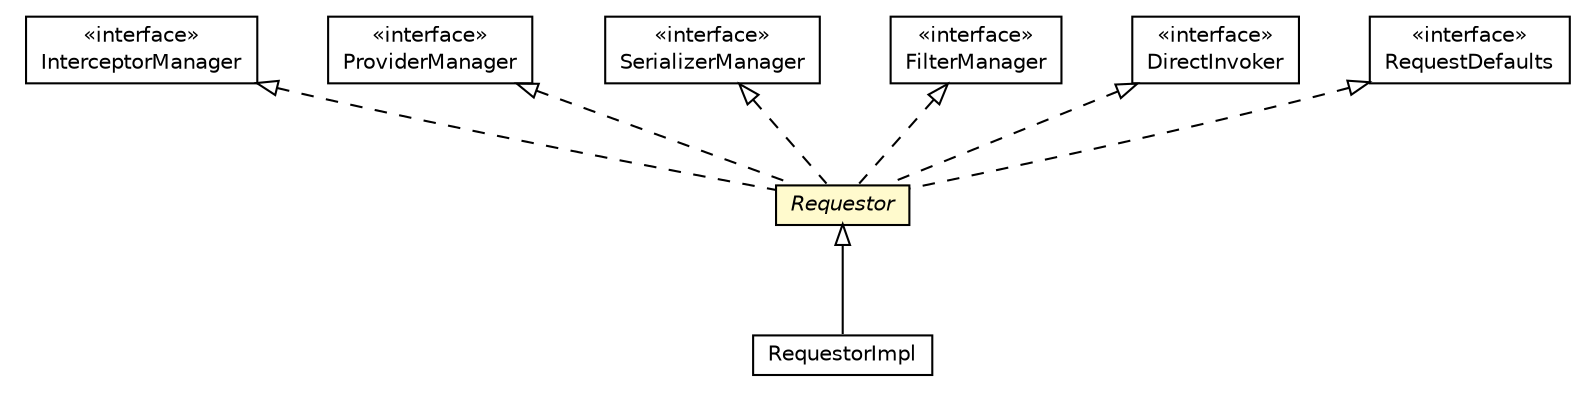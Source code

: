 #!/usr/local/bin/dot
#
# Class diagram 
# Generated by UMLGraph version R5_6-24-gf6e263 (http://www.umlgraph.org/)
#

digraph G {
	edge [fontname="Helvetica",fontsize=10,labelfontname="Helvetica",labelfontsize=10];
	node [fontname="Helvetica",fontsize=10,shape=plaintext];
	nodesep=0.25;
	ranksep=0.5;
	// io.reinert.requestor.RequestorImpl
	c27960 [label=<<table title="io.reinert.requestor.RequestorImpl" border="0" cellborder="1" cellspacing="0" cellpadding="2" port="p" href="./RequestorImpl.html">
		<tr><td><table border="0" cellspacing="0" cellpadding="1">
<tr><td align="center" balign="center"> RequestorImpl </td></tr>
		</table></td></tr>
		</table>>, URL="./RequestorImpl.html", fontname="Helvetica", fontcolor="black", fontsize=10.0];
	// io.reinert.requestor.InterceptorManager
	c27963 [label=<<table title="io.reinert.requestor.InterceptorManager" border="0" cellborder="1" cellspacing="0" cellpadding="2" port="p" href="./InterceptorManager.html">
		<tr><td><table border="0" cellspacing="0" cellpadding="1">
<tr><td align="center" balign="center"> &#171;interface&#187; </td></tr>
<tr><td align="center" balign="center"> InterceptorManager </td></tr>
		</table></td></tr>
		</table>>, URL="./InterceptorManager.html", fontname="Helvetica", fontcolor="black", fontsize=10.0];
	// io.reinert.requestor.ProviderManager
	c27973 [label=<<table title="io.reinert.requestor.ProviderManager" border="0" cellborder="1" cellspacing="0" cellpadding="2" port="p" href="./ProviderManager.html">
		<tr><td><table border="0" cellspacing="0" cellpadding="1">
<tr><td align="center" balign="center"> &#171;interface&#187; </td></tr>
<tr><td align="center" balign="center"> ProviderManager </td></tr>
		</table></td></tr>
		</table>>, URL="./ProviderManager.html", fontname="Helvetica", fontcolor="black", fontsize=10.0];
	// io.reinert.requestor.SerializerManager
	c27978 [label=<<table title="io.reinert.requestor.SerializerManager" border="0" cellborder="1" cellspacing="0" cellpadding="2" port="p" href="./SerializerManager.html">
		<tr><td><table border="0" cellspacing="0" cellpadding="1">
<tr><td align="center" balign="center"> &#171;interface&#187; </td></tr>
<tr><td align="center" balign="center"> SerializerManager </td></tr>
		</table></td></tr>
		</table>>, URL="./SerializerManager.html", fontname="Helvetica", fontcolor="black", fontsize=10.0];
	// io.reinert.requestor.FilterManager
	c27990 [label=<<table title="io.reinert.requestor.FilterManager" border="0" cellborder="1" cellspacing="0" cellpadding="2" port="p" href="./FilterManager.html">
		<tr><td><table border="0" cellspacing="0" cellpadding="1">
<tr><td align="center" balign="center"> &#171;interface&#187; </td></tr>
<tr><td align="center" balign="center"> FilterManager </td></tr>
		</table></td></tr>
		</table>>, URL="./FilterManager.html", fontname="Helvetica", fontcolor="black", fontsize=10.0];
	// io.reinert.requestor.DirectInvoker
	c27997 [label=<<table title="io.reinert.requestor.DirectInvoker" border="0" cellborder="1" cellspacing="0" cellpadding="2" port="p" href="./DirectInvoker.html">
		<tr><td><table border="0" cellspacing="0" cellpadding="1">
<tr><td align="center" balign="center"> &#171;interface&#187; </td></tr>
<tr><td align="center" balign="center"> DirectInvoker </td></tr>
		</table></td></tr>
		</table>>, URL="./DirectInvoker.html", fontname="Helvetica", fontcolor="black", fontsize=10.0];
	// io.reinert.requestor.RequestDefaults
	c28013 [label=<<table title="io.reinert.requestor.RequestDefaults" border="0" cellborder="1" cellspacing="0" cellpadding="2" port="p" href="./RequestDefaults.html">
		<tr><td><table border="0" cellspacing="0" cellpadding="1">
<tr><td align="center" balign="center"> &#171;interface&#187; </td></tr>
<tr><td align="center" balign="center"> RequestDefaults </td></tr>
		</table></td></tr>
		</table>>, URL="./RequestDefaults.html", fontname="Helvetica", fontcolor="black", fontsize=10.0];
	// io.reinert.requestor.Requestor
	c28014 [label=<<table title="io.reinert.requestor.Requestor" border="0" cellborder="1" cellspacing="0" cellpadding="2" port="p" bgcolor="lemonChiffon" href="./Requestor.html">
		<tr><td><table border="0" cellspacing="0" cellpadding="1">
<tr><td align="center" balign="center"><font face="Helvetica-Oblique"> Requestor </font></td></tr>
		</table></td></tr>
		</table>>, URL="./Requestor.html", fontname="Helvetica", fontcolor="black", fontsize=10.0];
	//io.reinert.requestor.RequestorImpl extends io.reinert.requestor.Requestor
	c28014:p -> c27960:p [dir=back,arrowtail=empty];
	//io.reinert.requestor.Requestor implements io.reinert.requestor.SerializerManager
	c27978:p -> c28014:p [dir=back,arrowtail=empty,style=dashed];
	//io.reinert.requestor.Requestor implements io.reinert.requestor.FilterManager
	c27990:p -> c28014:p [dir=back,arrowtail=empty,style=dashed];
	//io.reinert.requestor.Requestor implements io.reinert.requestor.InterceptorManager
	c27963:p -> c28014:p [dir=back,arrowtail=empty,style=dashed];
	//io.reinert.requestor.Requestor implements io.reinert.requestor.ProviderManager
	c27973:p -> c28014:p [dir=back,arrowtail=empty,style=dashed];
	//io.reinert.requestor.Requestor implements io.reinert.requestor.DirectInvoker
	c27997:p -> c28014:p [dir=back,arrowtail=empty,style=dashed];
	//io.reinert.requestor.Requestor implements io.reinert.requestor.RequestDefaults
	c28013:p -> c28014:p [dir=back,arrowtail=empty,style=dashed];
}

